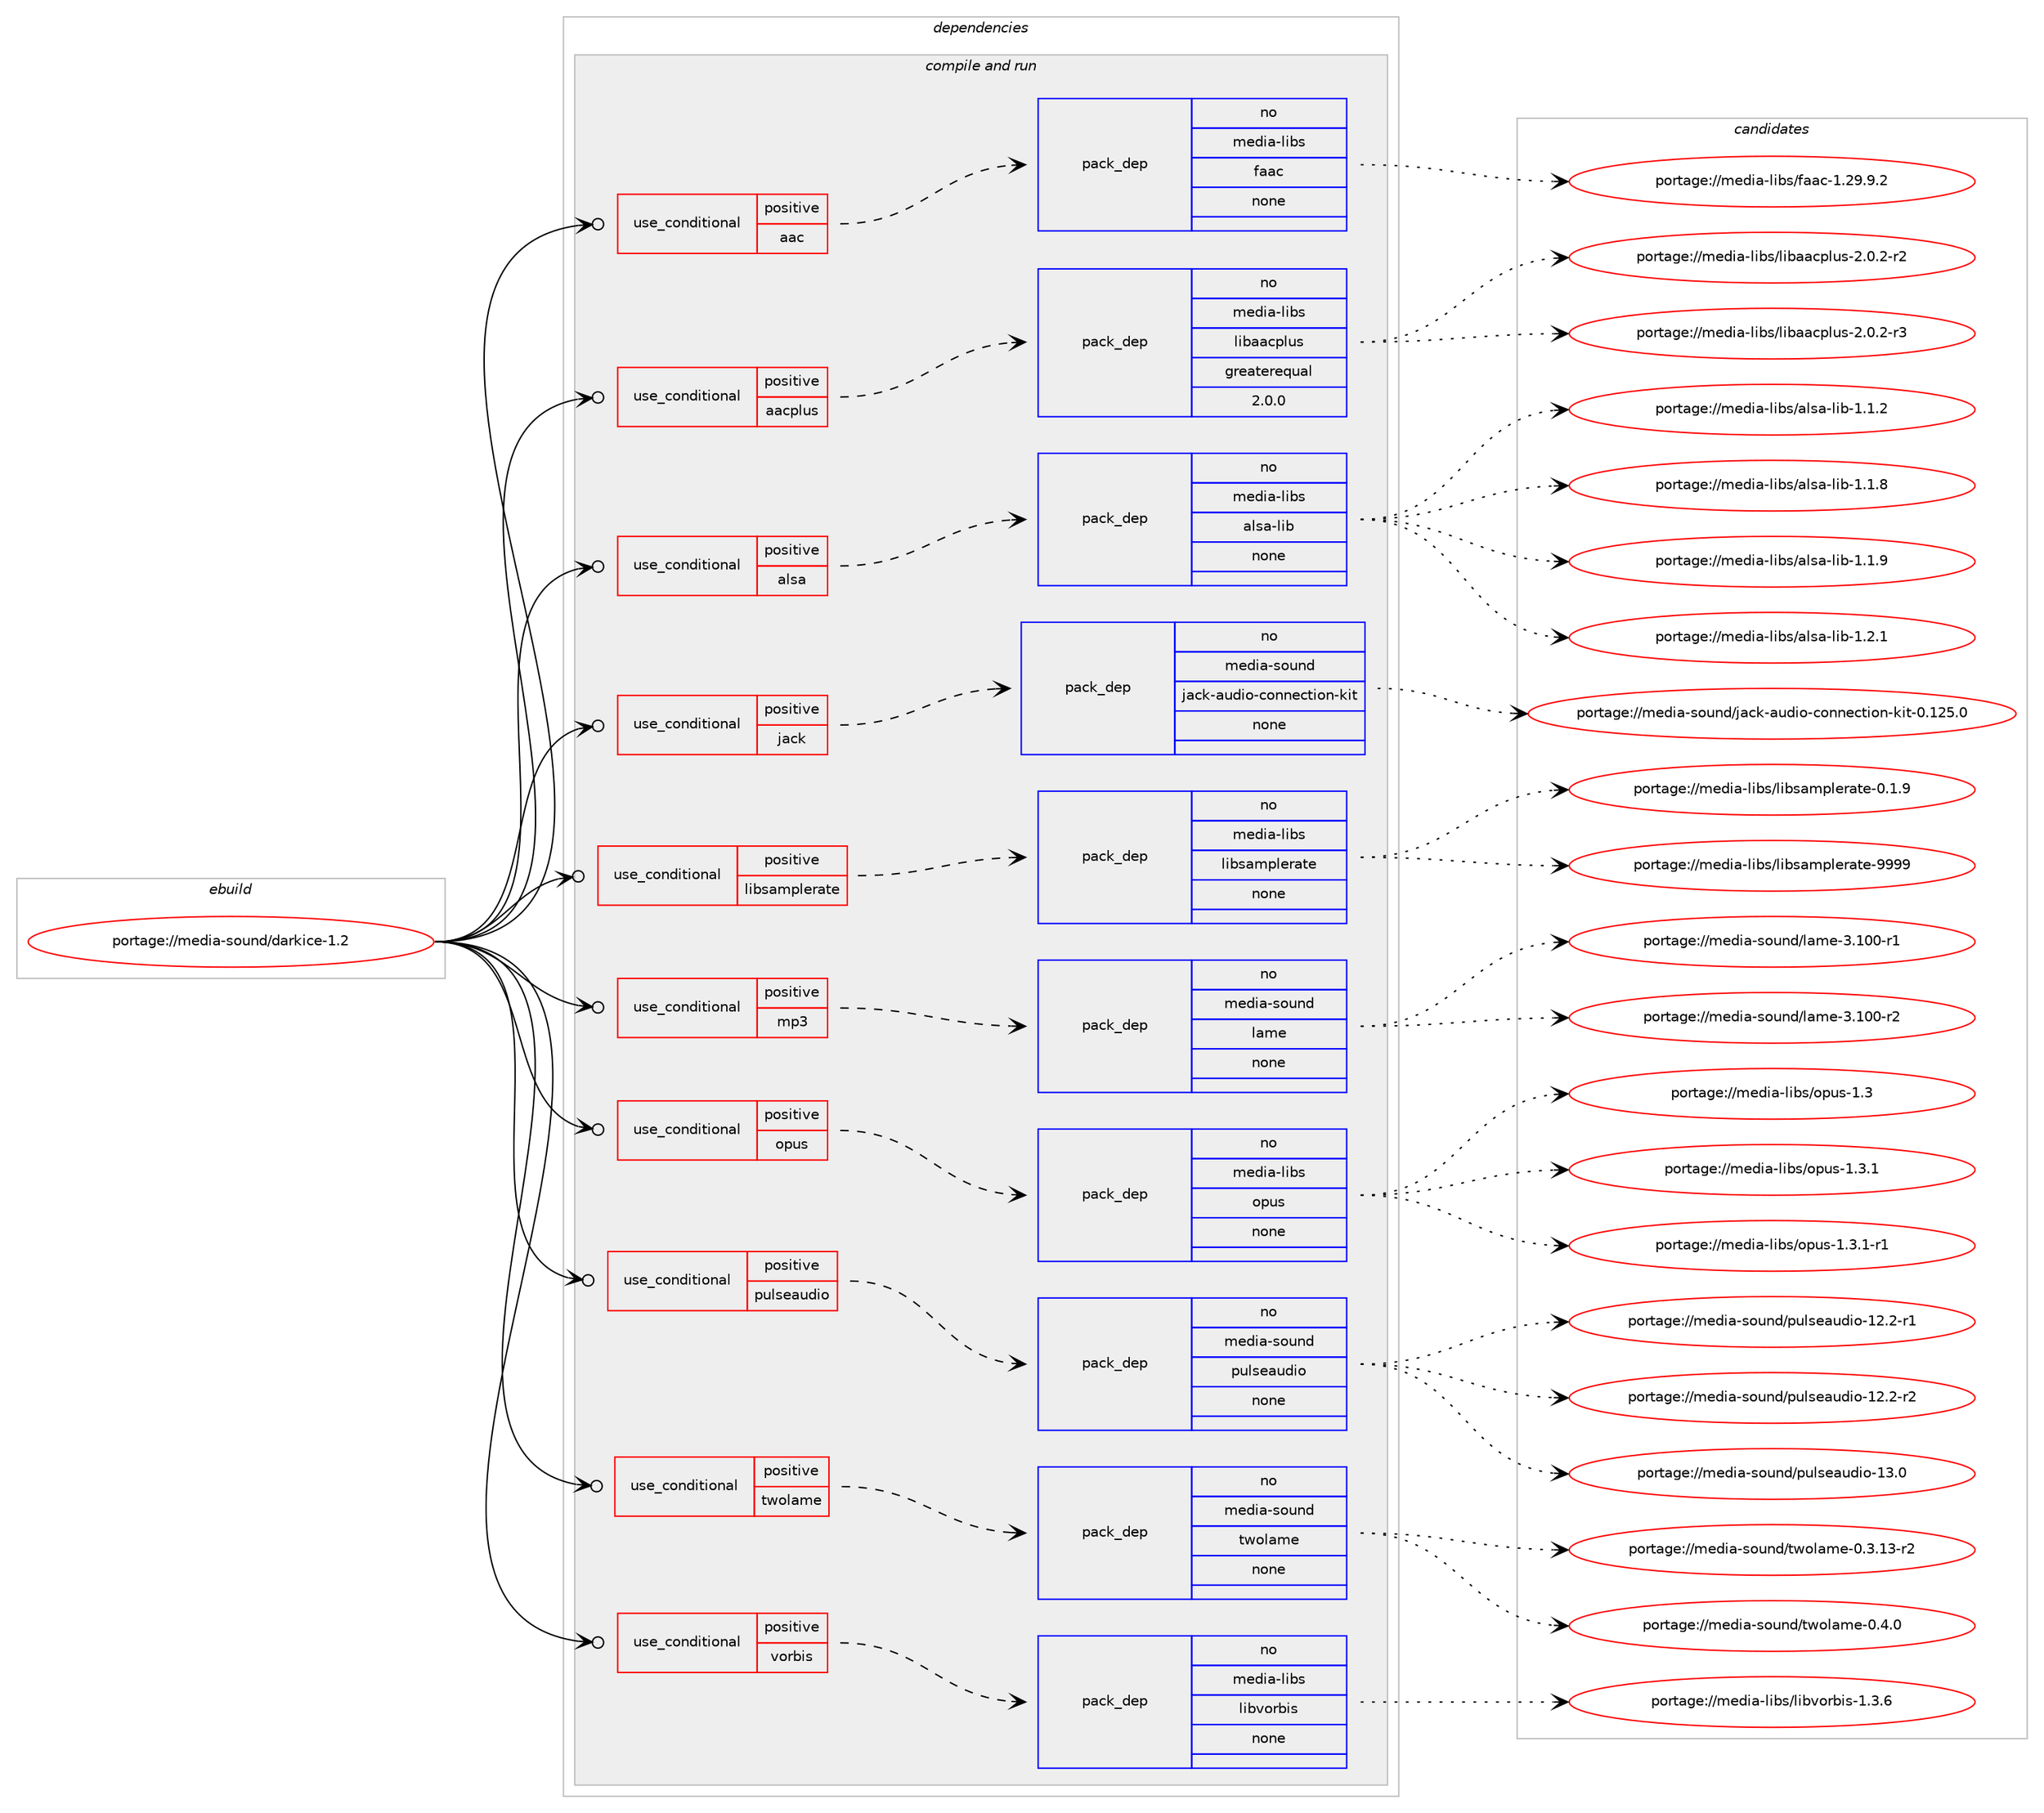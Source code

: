 digraph prolog {

# *************
# Graph options
# *************

newrank=true;
concentrate=true;
compound=true;
graph [rankdir=LR,fontname=Helvetica,fontsize=10,ranksep=1.5];#, ranksep=2.5, nodesep=0.2];
edge  [arrowhead=vee];
node  [fontname=Helvetica,fontsize=10];

# **********
# The ebuild
# **********

subgraph cluster_leftcol {
color=gray;
rank=same;
label=<<i>ebuild</i>>;
id [label="portage://media-sound/darkice-1.2", color=red, width=4, href="../media-sound/darkice-1.2.svg"];
}

# ****************
# The dependencies
# ****************

subgraph cluster_midcol {
color=gray;
label=<<i>dependencies</i>>;
subgraph cluster_compile {
fillcolor="#eeeeee";
style=filled;
label=<<i>compile</i>>;
}
subgraph cluster_compileandrun {
fillcolor="#eeeeee";
style=filled;
label=<<i>compile and run</i>>;
subgraph cond82276 {
dependency331134 [label=<<TABLE BORDER="0" CELLBORDER="1" CELLSPACING="0" CELLPADDING="4"><TR><TD ROWSPAN="3" CELLPADDING="10">use_conditional</TD></TR><TR><TD>positive</TD></TR><TR><TD>aac</TD></TR></TABLE>>, shape=none, color=red];
subgraph pack243428 {
dependency331135 [label=<<TABLE BORDER="0" CELLBORDER="1" CELLSPACING="0" CELLPADDING="4" WIDTH="220"><TR><TD ROWSPAN="6" CELLPADDING="30">pack_dep</TD></TR><TR><TD WIDTH="110">no</TD></TR><TR><TD>media-libs</TD></TR><TR><TD>faac</TD></TR><TR><TD>none</TD></TR><TR><TD></TD></TR></TABLE>>, shape=none, color=blue];
}
dependency331134:e -> dependency331135:w [weight=20,style="dashed",arrowhead="vee"];
}
id:e -> dependency331134:w [weight=20,style="solid",arrowhead="odotvee"];
subgraph cond82277 {
dependency331136 [label=<<TABLE BORDER="0" CELLBORDER="1" CELLSPACING="0" CELLPADDING="4"><TR><TD ROWSPAN="3" CELLPADDING="10">use_conditional</TD></TR><TR><TD>positive</TD></TR><TR><TD>aacplus</TD></TR></TABLE>>, shape=none, color=red];
subgraph pack243429 {
dependency331137 [label=<<TABLE BORDER="0" CELLBORDER="1" CELLSPACING="0" CELLPADDING="4" WIDTH="220"><TR><TD ROWSPAN="6" CELLPADDING="30">pack_dep</TD></TR><TR><TD WIDTH="110">no</TD></TR><TR><TD>media-libs</TD></TR><TR><TD>libaacplus</TD></TR><TR><TD>greaterequal</TD></TR><TR><TD>2.0.0</TD></TR></TABLE>>, shape=none, color=blue];
}
dependency331136:e -> dependency331137:w [weight=20,style="dashed",arrowhead="vee"];
}
id:e -> dependency331136:w [weight=20,style="solid",arrowhead="odotvee"];
subgraph cond82278 {
dependency331138 [label=<<TABLE BORDER="0" CELLBORDER="1" CELLSPACING="0" CELLPADDING="4"><TR><TD ROWSPAN="3" CELLPADDING="10">use_conditional</TD></TR><TR><TD>positive</TD></TR><TR><TD>alsa</TD></TR></TABLE>>, shape=none, color=red];
subgraph pack243430 {
dependency331139 [label=<<TABLE BORDER="0" CELLBORDER="1" CELLSPACING="0" CELLPADDING="4" WIDTH="220"><TR><TD ROWSPAN="6" CELLPADDING="30">pack_dep</TD></TR><TR><TD WIDTH="110">no</TD></TR><TR><TD>media-libs</TD></TR><TR><TD>alsa-lib</TD></TR><TR><TD>none</TD></TR><TR><TD></TD></TR></TABLE>>, shape=none, color=blue];
}
dependency331138:e -> dependency331139:w [weight=20,style="dashed",arrowhead="vee"];
}
id:e -> dependency331138:w [weight=20,style="solid",arrowhead="odotvee"];
subgraph cond82279 {
dependency331140 [label=<<TABLE BORDER="0" CELLBORDER="1" CELLSPACING="0" CELLPADDING="4"><TR><TD ROWSPAN="3" CELLPADDING="10">use_conditional</TD></TR><TR><TD>positive</TD></TR><TR><TD>jack</TD></TR></TABLE>>, shape=none, color=red];
subgraph pack243431 {
dependency331141 [label=<<TABLE BORDER="0" CELLBORDER="1" CELLSPACING="0" CELLPADDING="4" WIDTH="220"><TR><TD ROWSPAN="6" CELLPADDING="30">pack_dep</TD></TR><TR><TD WIDTH="110">no</TD></TR><TR><TD>media-sound</TD></TR><TR><TD>jack-audio-connection-kit</TD></TR><TR><TD>none</TD></TR><TR><TD></TD></TR></TABLE>>, shape=none, color=blue];
}
dependency331140:e -> dependency331141:w [weight=20,style="dashed",arrowhead="vee"];
}
id:e -> dependency331140:w [weight=20,style="solid",arrowhead="odotvee"];
subgraph cond82280 {
dependency331142 [label=<<TABLE BORDER="0" CELLBORDER="1" CELLSPACING="0" CELLPADDING="4"><TR><TD ROWSPAN="3" CELLPADDING="10">use_conditional</TD></TR><TR><TD>positive</TD></TR><TR><TD>libsamplerate</TD></TR></TABLE>>, shape=none, color=red];
subgraph pack243432 {
dependency331143 [label=<<TABLE BORDER="0" CELLBORDER="1" CELLSPACING="0" CELLPADDING="4" WIDTH="220"><TR><TD ROWSPAN="6" CELLPADDING="30">pack_dep</TD></TR><TR><TD WIDTH="110">no</TD></TR><TR><TD>media-libs</TD></TR><TR><TD>libsamplerate</TD></TR><TR><TD>none</TD></TR><TR><TD></TD></TR></TABLE>>, shape=none, color=blue];
}
dependency331142:e -> dependency331143:w [weight=20,style="dashed",arrowhead="vee"];
}
id:e -> dependency331142:w [weight=20,style="solid",arrowhead="odotvee"];
subgraph cond82281 {
dependency331144 [label=<<TABLE BORDER="0" CELLBORDER="1" CELLSPACING="0" CELLPADDING="4"><TR><TD ROWSPAN="3" CELLPADDING="10">use_conditional</TD></TR><TR><TD>positive</TD></TR><TR><TD>mp3</TD></TR></TABLE>>, shape=none, color=red];
subgraph pack243433 {
dependency331145 [label=<<TABLE BORDER="0" CELLBORDER="1" CELLSPACING="0" CELLPADDING="4" WIDTH="220"><TR><TD ROWSPAN="6" CELLPADDING="30">pack_dep</TD></TR><TR><TD WIDTH="110">no</TD></TR><TR><TD>media-sound</TD></TR><TR><TD>lame</TD></TR><TR><TD>none</TD></TR><TR><TD></TD></TR></TABLE>>, shape=none, color=blue];
}
dependency331144:e -> dependency331145:w [weight=20,style="dashed",arrowhead="vee"];
}
id:e -> dependency331144:w [weight=20,style="solid",arrowhead="odotvee"];
subgraph cond82282 {
dependency331146 [label=<<TABLE BORDER="0" CELLBORDER="1" CELLSPACING="0" CELLPADDING="4"><TR><TD ROWSPAN="3" CELLPADDING="10">use_conditional</TD></TR><TR><TD>positive</TD></TR><TR><TD>opus</TD></TR></TABLE>>, shape=none, color=red];
subgraph pack243434 {
dependency331147 [label=<<TABLE BORDER="0" CELLBORDER="1" CELLSPACING="0" CELLPADDING="4" WIDTH="220"><TR><TD ROWSPAN="6" CELLPADDING="30">pack_dep</TD></TR><TR><TD WIDTH="110">no</TD></TR><TR><TD>media-libs</TD></TR><TR><TD>opus</TD></TR><TR><TD>none</TD></TR><TR><TD></TD></TR></TABLE>>, shape=none, color=blue];
}
dependency331146:e -> dependency331147:w [weight=20,style="dashed",arrowhead="vee"];
}
id:e -> dependency331146:w [weight=20,style="solid",arrowhead="odotvee"];
subgraph cond82283 {
dependency331148 [label=<<TABLE BORDER="0" CELLBORDER="1" CELLSPACING="0" CELLPADDING="4"><TR><TD ROWSPAN="3" CELLPADDING="10">use_conditional</TD></TR><TR><TD>positive</TD></TR><TR><TD>pulseaudio</TD></TR></TABLE>>, shape=none, color=red];
subgraph pack243435 {
dependency331149 [label=<<TABLE BORDER="0" CELLBORDER="1" CELLSPACING="0" CELLPADDING="4" WIDTH="220"><TR><TD ROWSPAN="6" CELLPADDING="30">pack_dep</TD></TR><TR><TD WIDTH="110">no</TD></TR><TR><TD>media-sound</TD></TR><TR><TD>pulseaudio</TD></TR><TR><TD>none</TD></TR><TR><TD></TD></TR></TABLE>>, shape=none, color=blue];
}
dependency331148:e -> dependency331149:w [weight=20,style="dashed",arrowhead="vee"];
}
id:e -> dependency331148:w [weight=20,style="solid",arrowhead="odotvee"];
subgraph cond82284 {
dependency331150 [label=<<TABLE BORDER="0" CELLBORDER="1" CELLSPACING="0" CELLPADDING="4"><TR><TD ROWSPAN="3" CELLPADDING="10">use_conditional</TD></TR><TR><TD>positive</TD></TR><TR><TD>twolame</TD></TR></TABLE>>, shape=none, color=red];
subgraph pack243436 {
dependency331151 [label=<<TABLE BORDER="0" CELLBORDER="1" CELLSPACING="0" CELLPADDING="4" WIDTH="220"><TR><TD ROWSPAN="6" CELLPADDING="30">pack_dep</TD></TR><TR><TD WIDTH="110">no</TD></TR><TR><TD>media-sound</TD></TR><TR><TD>twolame</TD></TR><TR><TD>none</TD></TR><TR><TD></TD></TR></TABLE>>, shape=none, color=blue];
}
dependency331150:e -> dependency331151:w [weight=20,style="dashed",arrowhead="vee"];
}
id:e -> dependency331150:w [weight=20,style="solid",arrowhead="odotvee"];
subgraph cond82285 {
dependency331152 [label=<<TABLE BORDER="0" CELLBORDER="1" CELLSPACING="0" CELLPADDING="4"><TR><TD ROWSPAN="3" CELLPADDING="10">use_conditional</TD></TR><TR><TD>positive</TD></TR><TR><TD>vorbis</TD></TR></TABLE>>, shape=none, color=red];
subgraph pack243437 {
dependency331153 [label=<<TABLE BORDER="0" CELLBORDER="1" CELLSPACING="0" CELLPADDING="4" WIDTH="220"><TR><TD ROWSPAN="6" CELLPADDING="30">pack_dep</TD></TR><TR><TD WIDTH="110">no</TD></TR><TR><TD>media-libs</TD></TR><TR><TD>libvorbis</TD></TR><TR><TD>none</TD></TR><TR><TD></TD></TR></TABLE>>, shape=none, color=blue];
}
dependency331152:e -> dependency331153:w [weight=20,style="dashed",arrowhead="vee"];
}
id:e -> dependency331152:w [weight=20,style="solid",arrowhead="odotvee"];
}
subgraph cluster_run {
fillcolor="#eeeeee";
style=filled;
label=<<i>run</i>>;
}
}

# **************
# The candidates
# **************

subgraph cluster_choices {
rank=same;
color=gray;
label=<<i>candidates</i>>;

subgraph choice243428 {
color=black;
nodesep=1;
choiceportage10910110010597451081059811547102979799454946505746574650 [label="portage://media-libs/faac-1.29.9.2", color=red, width=4,href="../media-libs/faac-1.29.9.2.svg"];
dependency331135:e -> choiceportage10910110010597451081059811547102979799454946505746574650:w [style=dotted,weight="100"];
}
subgraph choice243429 {
color=black;
nodesep=1;
choiceportage10910110010597451081059811547108105989797991121081171154550464846504511450 [label="portage://media-libs/libaacplus-2.0.2-r2", color=red, width=4,href="../media-libs/libaacplus-2.0.2-r2.svg"];
choiceportage10910110010597451081059811547108105989797991121081171154550464846504511451 [label="portage://media-libs/libaacplus-2.0.2-r3", color=red, width=4,href="../media-libs/libaacplus-2.0.2-r3.svg"];
dependency331137:e -> choiceportage10910110010597451081059811547108105989797991121081171154550464846504511450:w [style=dotted,weight="100"];
dependency331137:e -> choiceportage10910110010597451081059811547108105989797991121081171154550464846504511451:w [style=dotted,weight="100"];
}
subgraph choice243430 {
color=black;
nodesep=1;
choiceportage1091011001059745108105981154797108115974510810598454946494650 [label="portage://media-libs/alsa-lib-1.1.2", color=red, width=4,href="../media-libs/alsa-lib-1.1.2.svg"];
choiceportage1091011001059745108105981154797108115974510810598454946494656 [label="portage://media-libs/alsa-lib-1.1.8", color=red, width=4,href="../media-libs/alsa-lib-1.1.8.svg"];
choiceportage1091011001059745108105981154797108115974510810598454946494657 [label="portage://media-libs/alsa-lib-1.1.9", color=red, width=4,href="../media-libs/alsa-lib-1.1.9.svg"];
choiceportage1091011001059745108105981154797108115974510810598454946504649 [label="portage://media-libs/alsa-lib-1.2.1", color=red, width=4,href="../media-libs/alsa-lib-1.2.1.svg"];
dependency331139:e -> choiceportage1091011001059745108105981154797108115974510810598454946494650:w [style=dotted,weight="100"];
dependency331139:e -> choiceportage1091011001059745108105981154797108115974510810598454946494656:w [style=dotted,weight="100"];
dependency331139:e -> choiceportage1091011001059745108105981154797108115974510810598454946494657:w [style=dotted,weight="100"];
dependency331139:e -> choiceportage1091011001059745108105981154797108115974510810598454946504649:w [style=dotted,weight="100"];
}
subgraph choice243431 {
color=black;
nodesep=1;
choiceportage10910110010597451151111171101004710697991074597117100105111459911111011010199116105111110451071051164548464950534648 [label="portage://media-sound/jack-audio-connection-kit-0.125.0", color=red, width=4,href="../media-sound/jack-audio-connection-kit-0.125.0.svg"];
dependency331141:e -> choiceportage10910110010597451151111171101004710697991074597117100105111459911111011010199116105111110451071051164548464950534648:w [style=dotted,weight="100"];
}
subgraph choice243432 {
color=black;
nodesep=1;
choiceportage10910110010597451081059811547108105981159710911210810111497116101454846494657 [label="portage://media-libs/libsamplerate-0.1.9", color=red, width=4,href="../media-libs/libsamplerate-0.1.9.svg"];
choiceportage109101100105974510810598115471081059811597109112108101114971161014557575757 [label="portage://media-libs/libsamplerate-9999", color=red, width=4,href="../media-libs/libsamplerate-9999.svg"];
dependency331143:e -> choiceportage10910110010597451081059811547108105981159710911210810111497116101454846494657:w [style=dotted,weight="100"];
dependency331143:e -> choiceportage109101100105974510810598115471081059811597109112108101114971161014557575757:w [style=dotted,weight="100"];
}
subgraph choice243433 {
color=black;
nodesep=1;
choiceportage109101100105974511511111711010047108971091014551464948484511449 [label="portage://media-sound/lame-3.100-r1", color=red, width=4,href="../media-sound/lame-3.100-r1.svg"];
choiceportage109101100105974511511111711010047108971091014551464948484511450 [label="portage://media-sound/lame-3.100-r2", color=red, width=4,href="../media-sound/lame-3.100-r2.svg"];
dependency331145:e -> choiceportage109101100105974511511111711010047108971091014551464948484511449:w [style=dotted,weight="100"];
dependency331145:e -> choiceportage109101100105974511511111711010047108971091014551464948484511450:w [style=dotted,weight="100"];
}
subgraph choice243434 {
color=black;
nodesep=1;
choiceportage1091011001059745108105981154711111211711545494651 [label="portage://media-libs/opus-1.3", color=red, width=4,href="../media-libs/opus-1.3.svg"];
choiceportage10910110010597451081059811547111112117115454946514649 [label="portage://media-libs/opus-1.3.1", color=red, width=4,href="../media-libs/opus-1.3.1.svg"];
choiceportage109101100105974510810598115471111121171154549465146494511449 [label="portage://media-libs/opus-1.3.1-r1", color=red, width=4,href="../media-libs/opus-1.3.1-r1.svg"];
dependency331147:e -> choiceportage1091011001059745108105981154711111211711545494651:w [style=dotted,weight="100"];
dependency331147:e -> choiceportage10910110010597451081059811547111112117115454946514649:w [style=dotted,weight="100"];
dependency331147:e -> choiceportage109101100105974510810598115471111121171154549465146494511449:w [style=dotted,weight="100"];
}
subgraph choice243435 {
color=black;
nodesep=1;
choiceportage1091011001059745115111117110100471121171081151019711710010511145495046504511449 [label="portage://media-sound/pulseaudio-12.2-r1", color=red, width=4,href="../media-sound/pulseaudio-12.2-r1.svg"];
choiceportage1091011001059745115111117110100471121171081151019711710010511145495046504511450 [label="portage://media-sound/pulseaudio-12.2-r2", color=red, width=4,href="../media-sound/pulseaudio-12.2-r2.svg"];
choiceportage109101100105974511511111711010047112117108115101971171001051114549514648 [label="portage://media-sound/pulseaudio-13.0", color=red, width=4,href="../media-sound/pulseaudio-13.0.svg"];
dependency331149:e -> choiceportage1091011001059745115111117110100471121171081151019711710010511145495046504511449:w [style=dotted,weight="100"];
dependency331149:e -> choiceportage1091011001059745115111117110100471121171081151019711710010511145495046504511450:w [style=dotted,weight="100"];
dependency331149:e -> choiceportage109101100105974511511111711010047112117108115101971171001051114549514648:w [style=dotted,weight="100"];
}
subgraph choice243436 {
color=black;
nodesep=1;
choiceportage10910110010597451151111171101004711611911110897109101454846514649514511450 [label="portage://media-sound/twolame-0.3.13-r2", color=red, width=4,href="../media-sound/twolame-0.3.13-r2.svg"];
choiceportage10910110010597451151111171101004711611911110897109101454846524648 [label="portage://media-sound/twolame-0.4.0", color=red, width=4,href="../media-sound/twolame-0.4.0.svg"];
dependency331151:e -> choiceportage10910110010597451151111171101004711611911110897109101454846514649514511450:w [style=dotted,weight="100"];
dependency331151:e -> choiceportage10910110010597451151111171101004711611911110897109101454846524648:w [style=dotted,weight="100"];
}
subgraph choice243437 {
color=black;
nodesep=1;
choiceportage109101100105974510810598115471081059811811111498105115454946514654 [label="portage://media-libs/libvorbis-1.3.6", color=red, width=4,href="../media-libs/libvorbis-1.3.6.svg"];
dependency331153:e -> choiceportage109101100105974510810598115471081059811811111498105115454946514654:w [style=dotted,weight="100"];
}
}

}
